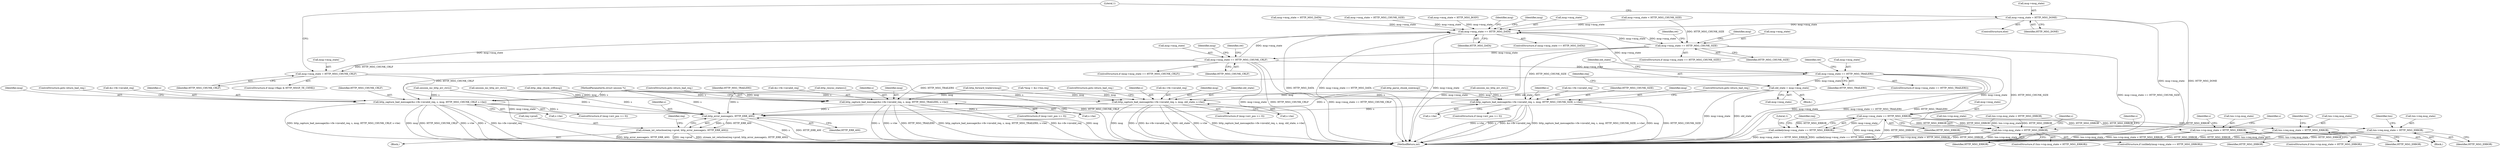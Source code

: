 digraph "0_haproxy_b4d05093bc89f71377230228007e69a1434c1a0c_0@pointer" {
"1000350" [label="(Call,msg->msg_state = HTTP_MSG_DONE)"];
"1000299" [label="(Call,msg->msg_state == HTTP_MSG_DATA)"];
"1000357" [label="(Call,msg->msg_state == HTTP_MSG_CHUNK_SIZE)"];
"1000387" [label="(Call,http_capture_bad_message(&s->fe->invalid_req, s, msg, HTTP_MSG_CHUNK_SIZE, s->be))"];
"1000835" [label="(Call,http_error_message(s, HTTP_ERR_400))"];
"1000831" [label="(Call,stream_int_retnclose(req->prod, http_error_message(s, HTTP_ERR_400)))"];
"1000403" [label="(Call,msg->msg_state == HTTP_MSG_CHUNK_CRLF)"];
"1000344" [label="(Call,msg->msg_state = HTTP_MSG_CHUNK_CRLF)"];
"1000433" [label="(Call,http_capture_bad_message(&s->fe->invalid_req, s, msg, HTTP_MSG_CHUNK_CRLF, s->be))"];
"1000449" [label="(Call,msg->msg_state == HTTP_MSG_TRAILERS)"];
"1000479" [label="(Call,http_capture_bad_message(&s->fe->invalid_req, s, msg, HTTP_MSG_TRAILERS, s->be))"];
"1000496" [label="(Call,old_state = msg->msg_state)"];
"1000574" [label="(Call,http_capture_bad_message(&s->fe->invalid_req, s, msg, old_state, s->be))"];
"1000554" [label="(Call,msg->msg_state == HTTP_MSG_ERROR)"];
"1000553" [label="(Call,unlikely(msg->msg_state == HTTP_MSG_ERROR))"];
"1000807" [label="(Call,txn->req.msg_state = HTTP_MSG_ERROR)"];
"1000871" [label="(Call,txn->rsp.msg_state < HTTP_MSG_ERROR)"];
"1000892" [label="(Call,txn->req.msg_state = HTTP_MSG_ERROR)"];
"1000986" [label="(Call,txn->rsp.msg_state < HTTP_MSG_ERROR)"];
"1001006" [label="(MethodReturn,int)"];
"1000486" [label="(Identifier,s)"];
"1000349" [label="(ControlStructure,else)"];
"1000137" [label="(Block,)"];
"1000381" [label="(ControlStructure,if (msg->err_pos >= 0))"];
"1000487" [label="(Identifier,msg)"];
"1000877" [label="(Identifier,HTTP_MSG_ERROR)"];
"1000498" [label="(Call,msg->msg_state)"];
"1000156" [label="(Call,msg->msg_state < HTTP_MSG_BODY)"];
"1000479" [label="(Call,http_capture_bad_message(&s->fe->invalid_req, s, msg, HTTP_MSG_TRAILERS, s->be))"];
"1000494" [label="(Block,)"];
"1000404" [label="(Call,msg->msg_state)"];
"1000441" [label="(Identifier,msg)"];
"1000146" [label="(Call,*msg = &s->txn.req)"];
"1000402" [label="(ControlStructure,if (msg->msg_state == HTTP_MSG_CHUNK_CRLF))"];
"1000240" [label="(Call,msg->msg_state = HTTP_MSG_CHUNK_SIZE)"];
"1000344" [label="(Call,msg->msg_state = HTTP_MSG_CHUNK_CRLF)"];
"1000228" [label="(Call,msg->msg_state < HTTP_MSG_CHUNK_SIZE)"];
"1000587" [label="(ControlStructure,goto return_bad_req;)"];
"1000992" [label="(Identifier,HTTP_MSG_ERROR)"];
"1000893" [label="(Call,txn->req.msg_state)"];
"1000356" [label="(ControlStructure,if (msg->msg_state == HTTP_MSG_CHUNK_SIZE))"];
"1000985" [label="(ControlStructure,if (txn->rsp.msg_state < HTTP_MSG_ERROR))"];
"1000395" [label="(Identifier,msg)"];
"1000379" [label="(Call,session_inc_http_err_ctr(s))"];
"1000581" [label="(Identifier,s)"];
"1000568" [label="(ControlStructure,if (msg->err_pos >= 0))"];
"1000503" [label="(Identifier,req)"];
"1000473" [label="(ControlStructure,if (msg->err_pos >= 0))"];
"1000446" [label="(ControlStructure,goto return_bad_req;)"];
"1000496" [label="(Call,old_state = msg->msg_state)"];
"1000458" [label="(Call,http_forward_trailers(msg))"];
"1000837" [label="(Identifier,HTTP_ERR_400)"];
"1000443" [label="(Call,s->be)"];
"1000453" [label="(Identifier,HTTP_MSG_TRAILERS)"];
"1000457" [label="(Identifier,ret)"];
"1000816" [label="(Identifier,txn)"];
"1000308" [label="(Identifier,msg)"];
"1000492" [label="(ControlStructure,goto return_bad_req;)"];
"1000575" [label="(Call,&s->fe->invalid_req)"];
"1000488" [label="(Identifier,HTTP_MSG_TRAILERS)"];
"1000489" [label="(Call,s->be)"];
"1000433" [label="(Call,http_capture_bad_message(&s->fe->invalid_req, s, msg, HTTP_MSG_CHUNK_CRLF, s->be))"];
"1000872" [label="(Call,txn->rsp.msg_state)"];
"1000836" [label="(Identifier,s)"];
"1000451" [label="(Identifier,msg)"];
"1000407" [label="(Identifier,HTTP_MSG_CHUNK_CRLF)"];
"1000400" [label="(ControlStructure,goto return_bad_req;)"];
"1000365" [label="(Identifier,ret)"];
"1000807" [label="(Call,txn->req.msg_state = HTTP_MSG_ERROR)"];
"1000361" [label="(Identifier,HTTP_MSG_CHUNK_SIZE)"];
"1000558" [label="(Identifier,HTTP_MSG_ERROR)"];
"1000405" [label="(Identifier,msg)"];
"1000351" [label="(Call,msg->msg_state)"];
"1000835" [label="(Call,http_error_message(s, HTTP_ERR_400))"];
"1000425" [label="(Call,session_inc_http_err_ctr(s))"];
"1000296" [label="(Literal,1)"];
"1000987" [label="(Call,txn->rsp.msg_state)"];
"1000348" [label="(Identifier,HTTP_MSG_CHUNK_CRLF)"];
"1000387" [label="(Call,http_capture_bad_message(&s->fe->invalid_req, s, msg, HTTP_MSG_CHUNK_SIZE, s->be))"];
"1000497" [label="(Identifier,old_state)"];
"1000870" [label="(ControlStructure,if (txn->rsp.msg_state < HTTP_MSG_ERROR))"];
"1000901" [label="(Identifier,txn)"];
"1000427" [label="(ControlStructure,if (msg->err_pos >= 0))"];
"1000345" [label="(Call,msg->msg_state)"];
"1000813" [label="(Identifier,HTTP_MSG_ERROR)"];
"1000448" [label="(ControlStructure,if (msg->msg_state == HTTP_MSG_TRAILERS))"];
"1000303" [label="(Identifier,HTTP_MSG_DATA)"];
"1000840" [label="(Identifier,req)"];
"1000553" [label="(Call,unlikely(msg->msg_state == HTTP_MSG_ERROR))"];
"1000880" [label="(Identifier,s)"];
"1000574" [label="(Call,http_capture_bad_message(&s->fe->invalid_req, s, msg, old_state, s->be))"];
"1000359" [label="(Identifier,msg)"];
"1000480" [label="(Call,&s->fe->invalid_req)"];
"1000995" [label="(Identifier,s)"];
"1000449" [label="(Call,msg->msg_state == HTTP_MSG_TRAILERS)"];
"1000354" [label="(Identifier,HTTP_MSG_DONE)"];
"1000299" [label="(Call,msg->msg_state == HTTP_MSG_DATA)"];
"1000300" [label="(Call,msg->msg_state)"];
"1000554" [label="(Call,msg->msg_state == HTTP_MSG_ERROR)"];
"1000549" [label="(Call,http_resync_states(s))"];
"1000563" [label="(Identifier,req)"];
"1000338" [label="(ControlStructure,if (msg->flags & HTTP_MSGF_TE_CHNK))"];
"1000358" [label="(Call,msg->msg_state)"];
"1000134" [label="(MethodParameterIn,struct session *s)"];
"1000825" [label="(Block,)"];
"1000394" [label="(Identifier,s)"];
"1000886" [label="(Identifier,s)"];
"1000403" [label="(Call,msg->msg_state == HTTP_MSG_CHUNK_CRLF)"];
"1000582" [label="(Identifier,msg)"];
"1000388" [label="(Call,&s->fe->invalid_req)"];
"1000246" [label="(Call,msg->msg_state = HTTP_MSG_DATA)"];
"1000411" [label="(Identifier,ret)"];
"1000552" [label="(ControlStructure,if (unlikely(msg->msg_state == HTTP_MSG_ERROR)))"];
"1000555" [label="(Call,msg->msg_state)"];
"1000584" [label="(Call,s->be)"];
"1000694" [label="(Call,txn->rsp.msg_state < HTTP_MSG_ERROR)"];
"1000871" [label="(Call,txn->rsp.msg_state < HTTP_MSG_ERROR)"];
"1000471" [label="(Call,session_inc_http_err_ctr(s))"];
"1000898" [label="(Identifier,HTTP_MSG_ERROR)"];
"1000589" [label="(Literal,1)"];
"1001001" [label="(Identifier,s)"];
"1000298" [label="(ControlStructure,if (msg->msg_state == HTTP_MSG_DATA))"];
"1000892" [label="(Call,txn->req.msg_state = HTTP_MSG_ERROR)"];
"1000396" [label="(Identifier,HTTP_MSG_CHUNK_SIZE)"];
"1000986" [label="(Call,txn->rsp.msg_state < HTTP_MSG_ERROR)"];
"1000397" [label="(Call,s->be)"];
"1000831" [label="(Call,stream_int_retnclose(req->prod, http_error_message(s, HTTP_ERR_400)))"];
"1000350" [label="(Call,msg->msg_state = HTTP_MSG_DONE)"];
"1000808" [label="(Call,txn->req.msg_state)"];
"1000434" [label="(Call,&s->fe->invalid_req)"];
"1000450" [label="(Call,msg->msg_state)"];
"1000412" [label="(Call,http_skip_chunk_crlf(msg))"];
"1000440" [label="(Identifier,s)"];
"1000357" [label="(Call,msg->msg_state == HTTP_MSG_CHUNK_SIZE)"];
"1000832" [label="(Call,req->prod)"];
"1000442" [label="(Identifier,HTTP_MSG_CHUNK_CRLF)"];
"1000583" [label="(Identifier,old_state)"];
"1000366" [label="(Call,http_parse_chunk_size(msg))"];
"1000350" -> "1000349"  [label="AST: "];
"1000350" -> "1000354"  [label="CFG: "];
"1000351" -> "1000350"  [label="AST: "];
"1000354" -> "1000350"  [label="AST: "];
"1000296" -> "1000350"  [label="CFG: "];
"1000350" -> "1001006"  [label="DDG: msg->msg_state"];
"1000350" -> "1001006"  [label="DDG: HTTP_MSG_DONE"];
"1000350" -> "1000299"  [label="DDG: msg->msg_state"];
"1000299" -> "1000298"  [label="AST: "];
"1000299" -> "1000303"  [label="CFG: "];
"1000300" -> "1000299"  [label="AST: "];
"1000303" -> "1000299"  [label="AST: "];
"1000308" -> "1000299"  [label="CFG: "];
"1000359" -> "1000299"  [label="CFG: "];
"1000299" -> "1001006"  [label="DDG: HTTP_MSG_DATA"];
"1000299" -> "1001006"  [label="DDG: msg->msg_state == HTTP_MSG_DATA"];
"1000299" -> "1001006"  [label="DDG: msg->msg_state"];
"1000156" -> "1000299"  [label="DDG: msg->msg_state"];
"1000403" -> "1000299"  [label="DDG: msg->msg_state"];
"1000228" -> "1000299"  [label="DDG: msg->msg_state"];
"1000449" -> "1000299"  [label="DDG: msg->msg_state"];
"1000357" -> "1000299"  [label="DDG: msg->msg_state"];
"1000246" -> "1000299"  [label="DDG: msg->msg_state"];
"1000344" -> "1000299"  [label="DDG: msg->msg_state"];
"1000240" -> "1000299"  [label="DDG: msg->msg_state"];
"1000299" -> "1000357"  [label="DDG: msg->msg_state"];
"1000357" -> "1000356"  [label="AST: "];
"1000357" -> "1000361"  [label="CFG: "];
"1000358" -> "1000357"  [label="AST: "];
"1000361" -> "1000357"  [label="AST: "];
"1000365" -> "1000357"  [label="CFG: "];
"1000405" -> "1000357"  [label="CFG: "];
"1000357" -> "1001006"  [label="DDG: HTTP_MSG_CHUNK_SIZE"];
"1000357" -> "1001006"  [label="DDG: msg->msg_state == HTTP_MSG_CHUNK_SIZE"];
"1000357" -> "1001006"  [label="DDG: msg->msg_state"];
"1000228" -> "1000357"  [label="DDG: HTTP_MSG_CHUNK_SIZE"];
"1000357" -> "1000387"  [label="DDG: HTTP_MSG_CHUNK_SIZE"];
"1000357" -> "1000403"  [label="DDG: msg->msg_state"];
"1000387" -> "1000381"  [label="AST: "];
"1000387" -> "1000397"  [label="CFG: "];
"1000388" -> "1000387"  [label="AST: "];
"1000394" -> "1000387"  [label="AST: "];
"1000395" -> "1000387"  [label="AST: "];
"1000396" -> "1000387"  [label="AST: "];
"1000397" -> "1000387"  [label="AST: "];
"1000400" -> "1000387"  [label="CFG: "];
"1000387" -> "1001006"  [label="DDG: HTTP_MSG_CHUNK_SIZE"];
"1000387" -> "1001006"  [label="DDG: s->be"];
"1000387" -> "1001006"  [label="DDG: s"];
"1000387" -> "1001006"  [label="DDG: &s->fe->invalid_req"];
"1000387" -> "1001006"  [label="DDG: http_capture_bad_message(&s->fe->invalid_req, s, msg, HTTP_MSG_CHUNK_SIZE, s->be)"];
"1000387" -> "1001006"  [label="DDG: msg"];
"1000379" -> "1000387"  [label="DDG: s"];
"1000134" -> "1000387"  [label="DDG: s"];
"1000366" -> "1000387"  [label="DDG: msg"];
"1000387" -> "1000835"  [label="DDG: s"];
"1000835" -> "1000831"  [label="AST: "];
"1000835" -> "1000837"  [label="CFG: "];
"1000836" -> "1000835"  [label="AST: "];
"1000837" -> "1000835"  [label="AST: "];
"1000831" -> "1000835"  [label="CFG: "];
"1000835" -> "1001006"  [label="DDG: s"];
"1000835" -> "1001006"  [label="DDG: HTTP_ERR_400"];
"1000835" -> "1000831"  [label="DDG: s"];
"1000835" -> "1000831"  [label="DDG: HTTP_ERR_400"];
"1000549" -> "1000835"  [label="DDG: s"];
"1000479" -> "1000835"  [label="DDG: s"];
"1000471" -> "1000835"  [label="DDG: s"];
"1000433" -> "1000835"  [label="DDG: s"];
"1000574" -> "1000835"  [label="DDG: s"];
"1000379" -> "1000835"  [label="DDG: s"];
"1000425" -> "1000835"  [label="DDG: s"];
"1000134" -> "1000835"  [label="DDG: s"];
"1000831" -> "1000825"  [label="AST: "];
"1000832" -> "1000831"  [label="AST: "];
"1000840" -> "1000831"  [label="CFG: "];
"1000831" -> "1001006"  [label="DDG: http_error_message(s, HTTP_ERR_400)"];
"1000831" -> "1001006"  [label="DDG: req->prod"];
"1000831" -> "1001006"  [label="DDG: stream_int_retnclose(req->prod, http_error_message(s, HTTP_ERR_400))"];
"1000403" -> "1000402"  [label="AST: "];
"1000403" -> "1000407"  [label="CFG: "];
"1000404" -> "1000403"  [label="AST: "];
"1000407" -> "1000403"  [label="AST: "];
"1000411" -> "1000403"  [label="CFG: "];
"1000451" -> "1000403"  [label="CFG: "];
"1000403" -> "1001006"  [label="DDG: msg->msg_state"];
"1000403" -> "1001006"  [label="DDG: HTTP_MSG_CHUNK_CRLF"];
"1000403" -> "1001006"  [label="DDG: msg->msg_state == HTTP_MSG_CHUNK_CRLF"];
"1000403" -> "1000344"  [label="DDG: HTTP_MSG_CHUNK_CRLF"];
"1000403" -> "1000433"  [label="DDG: HTTP_MSG_CHUNK_CRLF"];
"1000403" -> "1000449"  [label="DDG: msg->msg_state"];
"1000344" -> "1000338"  [label="AST: "];
"1000344" -> "1000348"  [label="CFG: "];
"1000345" -> "1000344"  [label="AST: "];
"1000348" -> "1000344"  [label="AST: "];
"1000296" -> "1000344"  [label="CFG: "];
"1000344" -> "1001006"  [label="DDG: HTTP_MSG_CHUNK_CRLF"];
"1000344" -> "1001006"  [label="DDG: msg->msg_state"];
"1000433" -> "1000427"  [label="AST: "];
"1000433" -> "1000443"  [label="CFG: "];
"1000434" -> "1000433"  [label="AST: "];
"1000440" -> "1000433"  [label="AST: "];
"1000441" -> "1000433"  [label="AST: "];
"1000442" -> "1000433"  [label="AST: "];
"1000443" -> "1000433"  [label="AST: "];
"1000446" -> "1000433"  [label="CFG: "];
"1000433" -> "1001006"  [label="DDG: HTTP_MSG_CHUNK_CRLF"];
"1000433" -> "1001006"  [label="DDG: s->be"];
"1000433" -> "1001006"  [label="DDG: s"];
"1000433" -> "1001006"  [label="DDG: &s->fe->invalid_req"];
"1000433" -> "1001006"  [label="DDG: http_capture_bad_message(&s->fe->invalid_req, s, msg, HTTP_MSG_CHUNK_CRLF, s->be)"];
"1000433" -> "1001006"  [label="DDG: msg"];
"1000425" -> "1000433"  [label="DDG: s"];
"1000134" -> "1000433"  [label="DDG: s"];
"1000412" -> "1000433"  [label="DDG: msg"];
"1000449" -> "1000448"  [label="AST: "];
"1000449" -> "1000453"  [label="CFG: "];
"1000450" -> "1000449"  [label="AST: "];
"1000453" -> "1000449"  [label="AST: "];
"1000457" -> "1000449"  [label="CFG: "];
"1000497" -> "1000449"  [label="CFG: "];
"1000449" -> "1001006"  [label="DDG: msg->msg_state"];
"1000449" -> "1001006"  [label="DDG: msg->msg_state == HTTP_MSG_TRAILERS"];
"1000449" -> "1001006"  [label="DDG: HTTP_MSG_TRAILERS"];
"1000449" -> "1000479"  [label="DDG: HTTP_MSG_TRAILERS"];
"1000449" -> "1000496"  [label="DDG: msg->msg_state"];
"1000449" -> "1000554"  [label="DDG: msg->msg_state"];
"1000479" -> "1000473"  [label="AST: "];
"1000479" -> "1000489"  [label="CFG: "];
"1000480" -> "1000479"  [label="AST: "];
"1000486" -> "1000479"  [label="AST: "];
"1000487" -> "1000479"  [label="AST: "];
"1000488" -> "1000479"  [label="AST: "];
"1000489" -> "1000479"  [label="AST: "];
"1000492" -> "1000479"  [label="CFG: "];
"1000479" -> "1001006"  [label="DDG: s"];
"1000479" -> "1001006"  [label="DDG: s->be"];
"1000479" -> "1001006"  [label="DDG: HTTP_MSG_TRAILERS"];
"1000479" -> "1001006"  [label="DDG: http_capture_bad_message(&s->fe->invalid_req, s, msg, HTTP_MSG_TRAILERS, s->be)"];
"1000479" -> "1001006"  [label="DDG: &s->fe->invalid_req"];
"1000479" -> "1001006"  [label="DDG: msg"];
"1000471" -> "1000479"  [label="DDG: s"];
"1000134" -> "1000479"  [label="DDG: s"];
"1000458" -> "1000479"  [label="DDG: msg"];
"1000496" -> "1000494"  [label="AST: "];
"1000496" -> "1000498"  [label="CFG: "];
"1000497" -> "1000496"  [label="AST: "];
"1000498" -> "1000496"  [label="AST: "];
"1000503" -> "1000496"  [label="CFG: "];
"1000496" -> "1001006"  [label="DDG: msg->msg_state"];
"1000496" -> "1001006"  [label="DDG: old_state"];
"1000496" -> "1000574"  [label="DDG: old_state"];
"1000574" -> "1000568"  [label="AST: "];
"1000574" -> "1000584"  [label="CFG: "];
"1000575" -> "1000574"  [label="AST: "];
"1000581" -> "1000574"  [label="AST: "];
"1000582" -> "1000574"  [label="AST: "];
"1000583" -> "1000574"  [label="AST: "];
"1000584" -> "1000574"  [label="AST: "];
"1000587" -> "1000574"  [label="CFG: "];
"1000574" -> "1001006"  [label="DDG: &s->fe->invalid_req"];
"1000574" -> "1001006"  [label="DDG: old_state"];
"1000574" -> "1001006"  [label="DDG: s->be"];
"1000574" -> "1001006"  [label="DDG: http_capture_bad_message(&s->fe->invalid_req, s, msg, old_state, s->be)"];
"1000574" -> "1001006"  [label="DDG: msg"];
"1000574" -> "1001006"  [label="DDG: s"];
"1000549" -> "1000574"  [label="DDG: s"];
"1000134" -> "1000574"  [label="DDG: s"];
"1000458" -> "1000574"  [label="DDG: msg"];
"1000412" -> "1000574"  [label="DDG: msg"];
"1000366" -> "1000574"  [label="DDG: msg"];
"1000146" -> "1000574"  [label="DDG: msg"];
"1000554" -> "1000553"  [label="AST: "];
"1000554" -> "1000558"  [label="CFG: "];
"1000555" -> "1000554"  [label="AST: "];
"1000558" -> "1000554"  [label="AST: "];
"1000553" -> "1000554"  [label="CFG: "];
"1000554" -> "1001006"  [label="DDG: msg->msg_state"];
"1000554" -> "1001006"  [label="DDG: HTTP_MSG_ERROR"];
"1000554" -> "1000553"  [label="DDG: msg->msg_state"];
"1000554" -> "1000553"  [label="DDG: HTTP_MSG_ERROR"];
"1000554" -> "1000807"  [label="DDG: HTTP_MSG_ERROR"];
"1000554" -> "1000871"  [label="DDG: HTTP_MSG_ERROR"];
"1000554" -> "1000892"  [label="DDG: HTTP_MSG_ERROR"];
"1000554" -> "1000986"  [label="DDG: HTTP_MSG_ERROR"];
"1000553" -> "1000552"  [label="AST: "];
"1000563" -> "1000553"  [label="CFG: "];
"1000589" -> "1000553"  [label="CFG: "];
"1000553" -> "1001006"  [label="DDG: unlikely(msg->msg_state == HTTP_MSG_ERROR)"];
"1000553" -> "1001006"  [label="DDG: msg->msg_state == HTTP_MSG_ERROR"];
"1000807" -> "1000137"  [label="AST: "];
"1000807" -> "1000813"  [label="CFG: "];
"1000808" -> "1000807"  [label="AST: "];
"1000813" -> "1000807"  [label="AST: "];
"1000816" -> "1000807"  [label="CFG: "];
"1000807" -> "1001006"  [label="DDG: txn->req.msg_state"];
"1000807" -> "1001006"  [label="DDG: HTTP_MSG_ERROR"];
"1000694" -> "1000807"  [label="DDG: HTTP_MSG_ERROR"];
"1000871" -> "1000870"  [label="AST: "];
"1000871" -> "1000877"  [label="CFG: "];
"1000872" -> "1000871"  [label="AST: "];
"1000877" -> "1000871"  [label="AST: "];
"1000880" -> "1000871"  [label="CFG: "];
"1000886" -> "1000871"  [label="CFG: "];
"1000871" -> "1001006"  [label="DDG: txn->rsp.msg_state"];
"1000871" -> "1001006"  [label="DDG: txn->rsp.msg_state < HTTP_MSG_ERROR"];
"1000871" -> "1001006"  [label="DDG: HTTP_MSG_ERROR"];
"1000694" -> "1000871"  [label="DDG: txn->rsp.msg_state"];
"1000694" -> "1000871"  [label="DDG: HTTP_MSG_ERROR"];
"1000892" -> "1000137"  [label="AST: "];
"1000892" -> "1000898"  [label="CFG: "];
"1000893" -> "1000892"  [label="AST: "];
"1000898" -> "1000892"  [label="AST: "];
"1000901" -> "1000892"  [label="CFG: "];
"1000892" -> "1001006"  [label="DDG: txn->req.msg_state"];
"1000892" -> "1001006"  [label="DDG: HTTP_MSG_ERROR"];
"1000986" -> "1000985"  [label="AST: "];
"1000986" -> "1000992"  [label="CFG: "];
"1000987" -> "1000986"  [label="AST: "];
"1000992" -> "1000986"  [label="AST: "];
"1000995" -> "1000986"  [label="CFG: "];
"1001001" -> "1000986"  [label="CFG: "];
"1000986" -> "1001006"  [label="DDG: HTTP_MSG_ERROR"];
"1000986" -> "1001006"  [label="DDG: txn->rsp.msg_state"];
"1000986" -> "1001006"  [label="DDG: txn->rsp.msg_state < HTTP_MSG_ERROR"];
}
